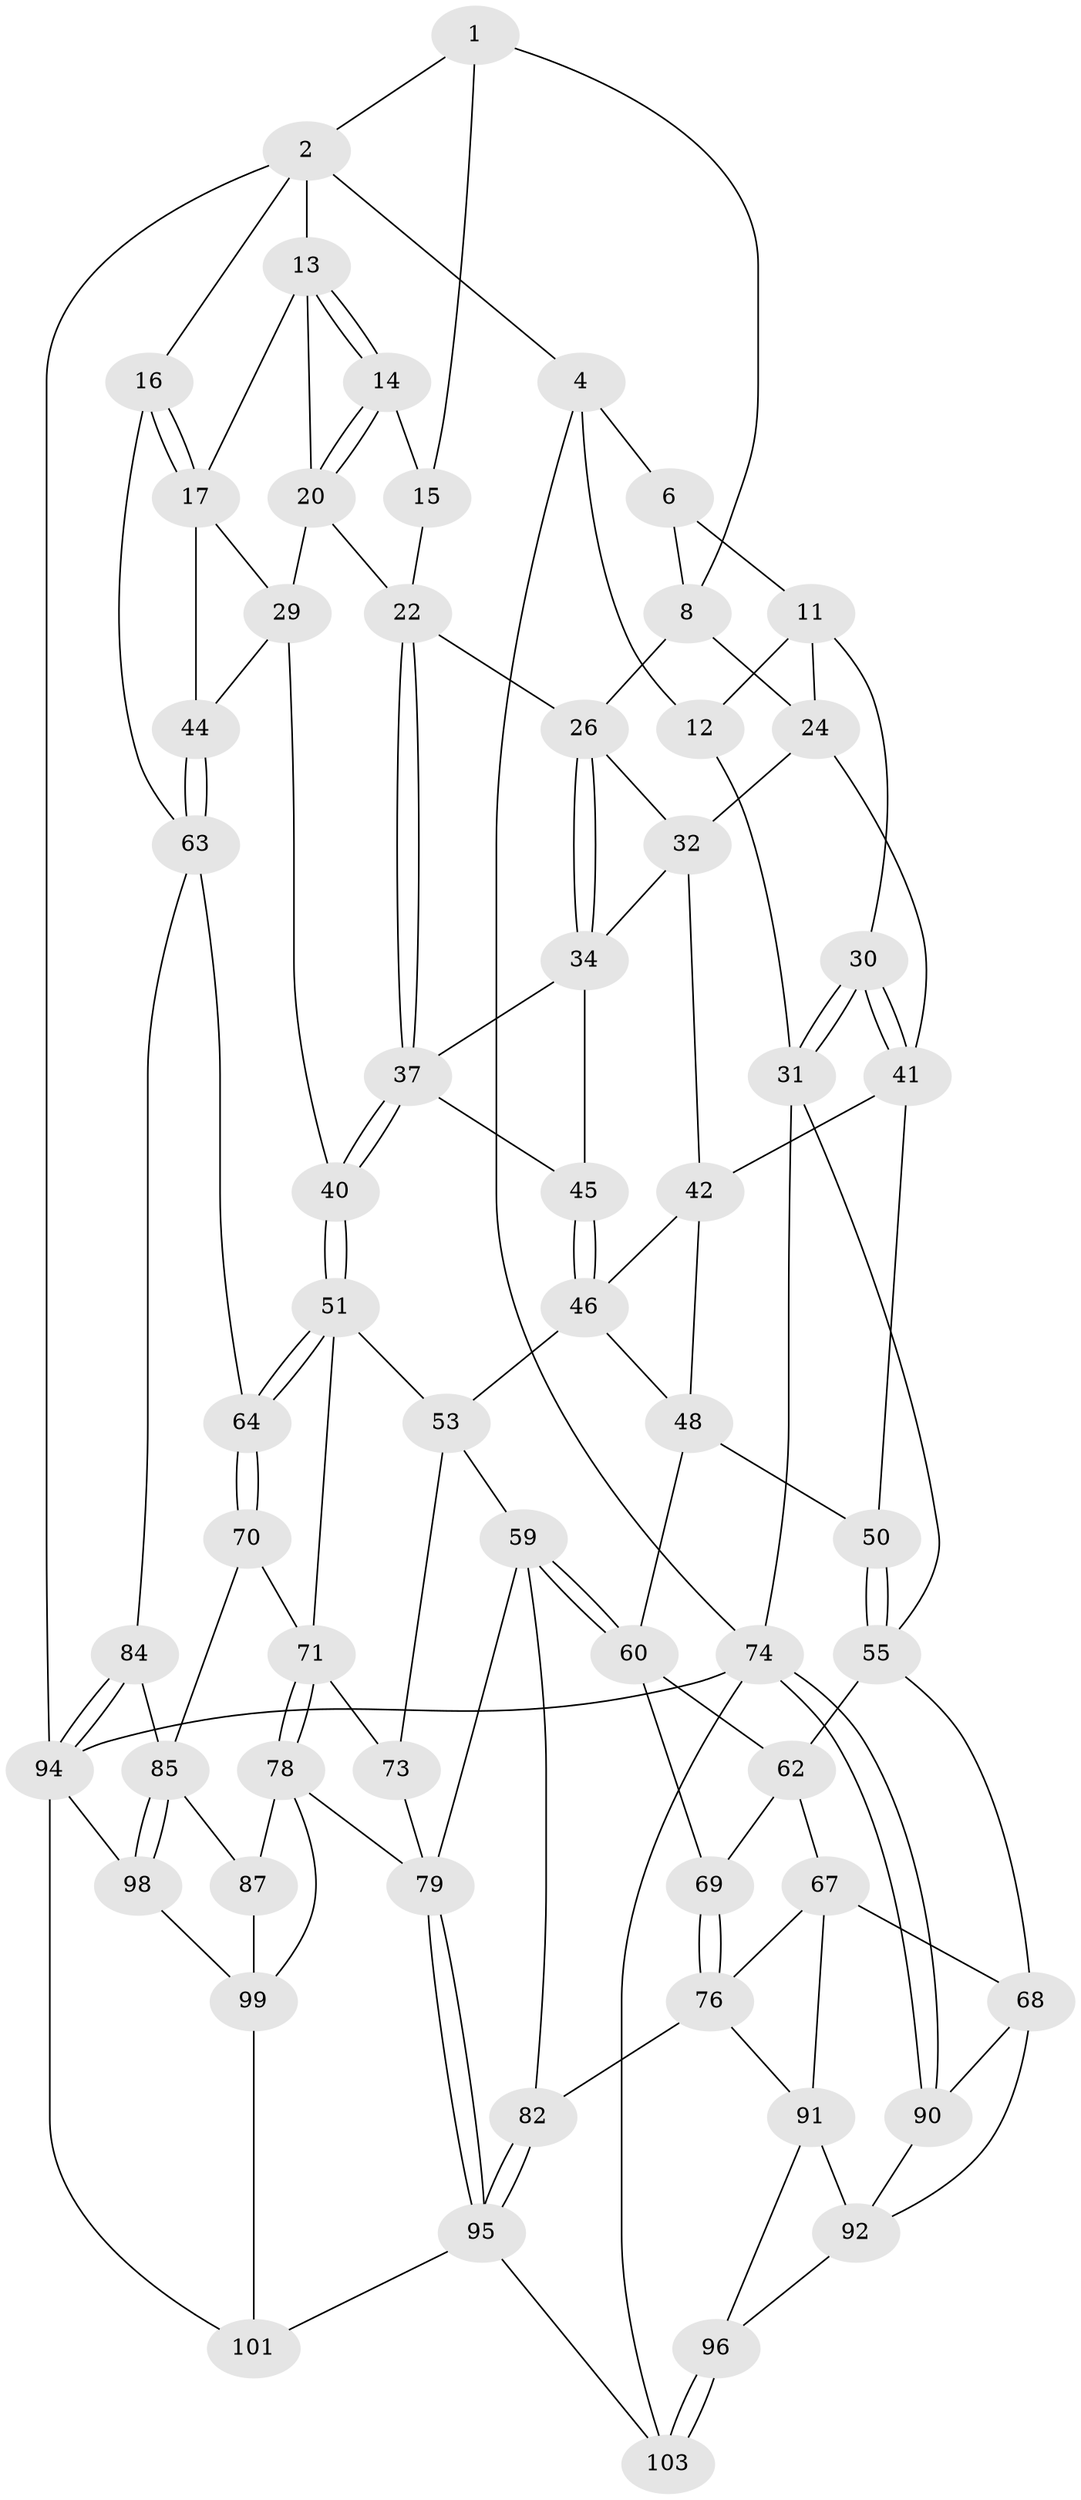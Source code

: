 // original degree distribution, {3: 0.019230769230769232, 4: 0.19230769230769232, 6: 0.17307692307692307, 5: 0.6153846153846154}
// Generated by graph-tools (version 1.1) at 2025/42/03/06/25 10:42:31]
// undirected, 62 vertices, 137 edges
graph export_dot {
graph [start="1"]
  node [color=gray90,style=filled];
  1 [pos="+0.35883112520761623+0",super="+7"];
  2 [pos="+0.7250523194822445+0",super="+3"];
  4 [pos="+0+0",super="+5"];
  6 [pos="+0.048685832682786874+0",super="+10"];
  8 [pos="+0.3640113761038059+0.15980628048328682",super="+9"];
  11 [pos="+0.0517468262520558+0.19269870998870092",super="+25"];
  12 [pos="+0.025704760945227206+0.18550415313493776",super="+28"];
  13 [pos="+0.7224095288024934+0",super="+19"];
  14 [pos="+0.661937069862048+0"];
  15 [pos="+0.614748694929446+0.027475943094472453"];
  16 [pos="+1+0.2989604160676733"];
  17 [pos="+1+0.297642888813642",super="+18"];
  20 [pos="+0.7727437145694893+0.18437679040285618",super="+21"];
  22 [pos="+0.6730088378338377+0.2440929310570839",super="+23"];
  24 [pos="+0.1446754967927812+0.25889996185791797",super="+33"];
  26 [pos="+0.5479601373707508+0.23481814502211196",super="+27"];
  29 [pos="+0.8191280134715273+0.2601812506158182",super="+39"];
  30 [pos="+0+0.39556534086357664"];
  31 [pos="+0+0.4256380027185728",super="+57"];
  32 [pos="+0.34409567337494995+0.2813792335096277",super="+36"];
  34 [pos="+0.537913950331211+0.2865381227444297",super="+35"];
  37 [pos="+0.6278685933714664+0.41727269609975315",super="+38"];
  40 [pos="+0.6609396581783128+0.46040303725484655"];
  41 [pos="+0.12517486249592777+0.3971718603601596",super="+43"];
  42 [pos="+0.31409360580623646+0.3900362256756401",super="+47"];
  44 [pos="+0.8331132440997889+0.475286831363666"];
  45 [pos="+0.46344327084334264+0.4055785887352483"];
  46 [pos="+0.4442253503048828+0.48345997143446967",super="+54"];
  48 [pos="+0.3148162049500702+0.4757373348375464",super="+49"];
  50 [pos="+0.14951005276592863+0.4640479161542332"];
  51 [pos="+0.6551468889013968+0.479407581726127",super="+52"];
  53 [pos="+0.4540653023559009+0.5574662224609546",super="+58"];
  55 [pos="+0.14752380051692818+0.5312940550955337",super="+56"];
  59 [pos="+0.3584527573922705+0.6498860470854133",super="+81"];
  60 [pos="+0.34452970662265053+0.6460675727348877",super="+61"];
  62 [pos="+0.2023896139335832+0.5649938294495728",super="+66"];
  63 [pos="+0.8597331850630998+0.5705703922773038",super="+65"];
  64 [pos="+0.7849256020658244+0.6765568134630894"];
  67 [pos="+0.1359071906325415+0.7165506775073603",super="+77"];
  68 [pos="+0.10336857175819192+0.7061531583479758",super="+89"];
  69 [pos="+0.29031023347152113+0.6742992282634105"];
  70 [pos="+0.7848203492808706+0.678343433274331"];
  71 [pos="+0.6126189802236225+0.6706346234475592",super="+72"];
  73 [pos="+0.47631017467928666+0.6739435361670767"];
  74 [pos="+0+0.8634971700136324",super="+75"];
  76 [pos="+0.2207914490064101+0.7722197307750804",super="+83"];
  78 [pos="+0.5980225005226133+0.8294527728506274",super="+88"];
  79 [pos="+0.5812967284294096+0.8324481694002982",super="+80"];
  82 [pos="+0.3508391625722477+0.8334586677556987"];
  84 [pos="+1+0.7425359887382906"];
  85 [pos="+0.9189412766386104+0.7823813289977686",super="+86"];
  87 [pos="+0.7941713428145684+0.7813524171410693"];
  90 [pos="+0+0.8759375411739586"];
  91 [pos="+0.1200563153093035+0.8460471602092232",super="+93"];
  92 [pos="+0.05237852000493501+0.8466157765244055",super="+97"];
  94 [pos="+1+1",super="+104"];
  95 [pos="+0.49674448499584706+0.911866698828658",super="+102"];
  96 [pos="+0.22338687473778712+1"];
  98 [pos="+0.8875482569036914+0.969803517549533"];
  99 [pos="+0.7973898232991586+0.8656698620194522",super="+100"];
  101 [pos="+0.7686673111568152+1"];
  103 [pos="+0.24891680866357063+1"];
  1 -- 2;
  1 -- 8;
  1 -- 15;
  2 -- 13;
  2 -- 16;
  2 -- 4;
  2 -- 94;
  4 -- 74;
  4 -- 12 [weight=2];
  4 -- 6;
  6 -- 11;
  6 -- 8;
  8 -- 26;
  8 -- 24;
  11 -- 12;
  11 -- 24;
  11 -- 30;
  12 -- 31;
  13 -- 14;
  13 -- 14;
  13 -- 20;
  13 -- 17;
  14 -- 15;
  14 -- 20;
  14 -- 20;
  15 -- 22;
  16 -- 17;
  16 -- 17;
  16 -- 63;
  17 -- 44;
  17 -- 29;
  20 -- 29;
  20 -- 22;
  22 -- 37;
  22 -- 37;
  22 -- 26;
  24 -- 41;
  24 -- 32;
  26 -- 34;
  26 -- 34;
  26 -- 32;
  29 -- 40;
  29 -- 44;
  30 -- 31;
  30 -- 31;
  30 -- 41;
  30 -- 41;
  31 -- 74;
  31 -- 55;
  32 -- 34;
  32 -- 42;
  34 -- 45;
  34 -- 37;
  37 -- 40;
  37 -- 40;
  37 -- 45;
  40 -- 51;
  40 -- 51;
  41 -- 42;
  41 -- 50;
  42 -- 48;
  42 -- 46;
  44 -- 63;
  44 -- 63;
  45 -- 46;
  45 -- 46;
  46 -- 48;
  46 -- 53;
  48 -- 50;
  48 -- 60;
  50 -- 55;
  50 -- 55;
  51 -- 64;
  51 -- 64;
  51 -- 53;
  51 -- 71;
  53 -- 73;
  53 -- 59;
  55 -- 62;
  55 -- 68;
  59 -- 60;
  59 -- 60;
  59 -- 82;
  59 -- 79;
  60 -- 69;
  60 -- 62;
  62 -- 67;
  62 -- 69;
  63 -- 64;
  63 -- 84;
  64 -- 70;
  64 -- 70;
  67 -- 68;
  67 -- 91;
  67 -- 76;
  68 -- 90;
  68 -- 92;
  69 -- 76;
  69 -- 76;
  70 -- 71;
  70 -- 85;
  71 -- 78;
  71 -- 78;
  71 -- 73;
  73 -- 79;
  74 -- 90;
  74 -- 90;
  74 -- 94;
  74 -- 103;
  76 -- 82;
  76 -- 91;
  78 -- 79;
  78 -- 87;
  78 -- 99;
  79 -- 95;
  79 -- 95;
  82 -- 95;
  82 -- 95;
  84 -- 85;
  84 -- 94;
  84 -- 94;
  85 -- 98;
  85 -- 98;
  85 -- 87;
  87 -- 99;
  90 -- 92;
  91 -- 92;
  91 -- 96;
  92 -- 96;
  94 -- 98;
  94 -- 101;
  95 -- 103;
  95 -- 101;
  96 -- 103;
  96 -- 103;
  98 -- 99;
  99 -- 101;
}
